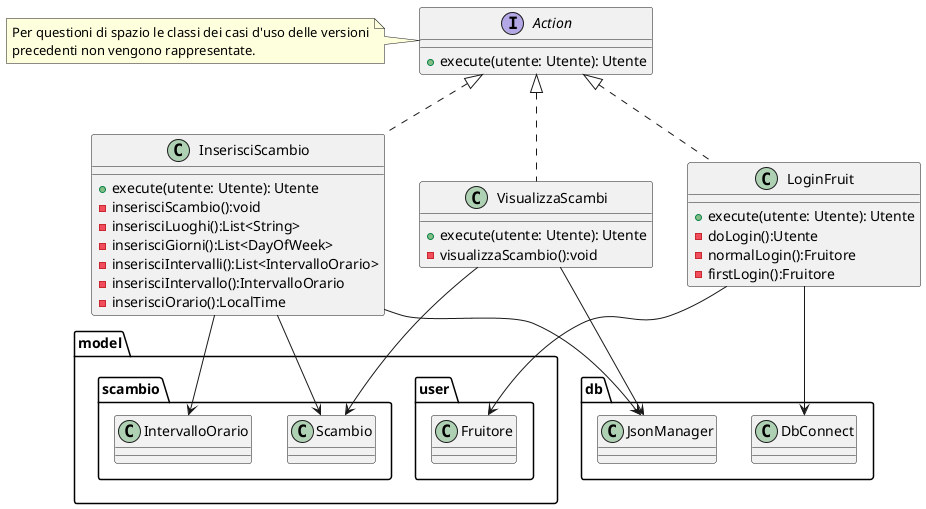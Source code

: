 @startuml controller



interface Action{
    +execute(utente: Utente): Utente
}

note left of Action
    Per questioni di spazio le classi dei casi d'uso delle versioni
    precedenti non vengono rappresentate.
endnote

class InserisciScambio implements Action{
    +execute(utente: Utente): Utente
    -inserisciScambio():void
    -inserisciLuoghi():List<String>
    -inserisciGiorni():List<DayOfWeek>
    -inserisciIntervalli():List<IntervalloOrario>
    -inserisciIntervallo():IntervalloOrario
    -inserisciOrario():LocalTime

}

class VisualizzaScambi implements Action{
    +execute(utente: Utente): Utente
    -visualizzaScambio():void
}

class LoginFruit implements Action{
    +execute(utente: Utente): Utente
    -doLogin():Utente
    -normalLogin():Fruitore
    -firstLogin():Fruitore
}

InserisciScambio --> model.scambio.IntervalloOrario
InserisciScambio --> model.scambio.Scambio
VisualizzaScambi --> model.scambio.Scambio
LoginFruit --> model.user.Fruitore
LoginFruit --> db.DbConnect
InserisciScambio --> db.JsonManager
VisualizzaScambi --> db.JsonManager

@enduml
